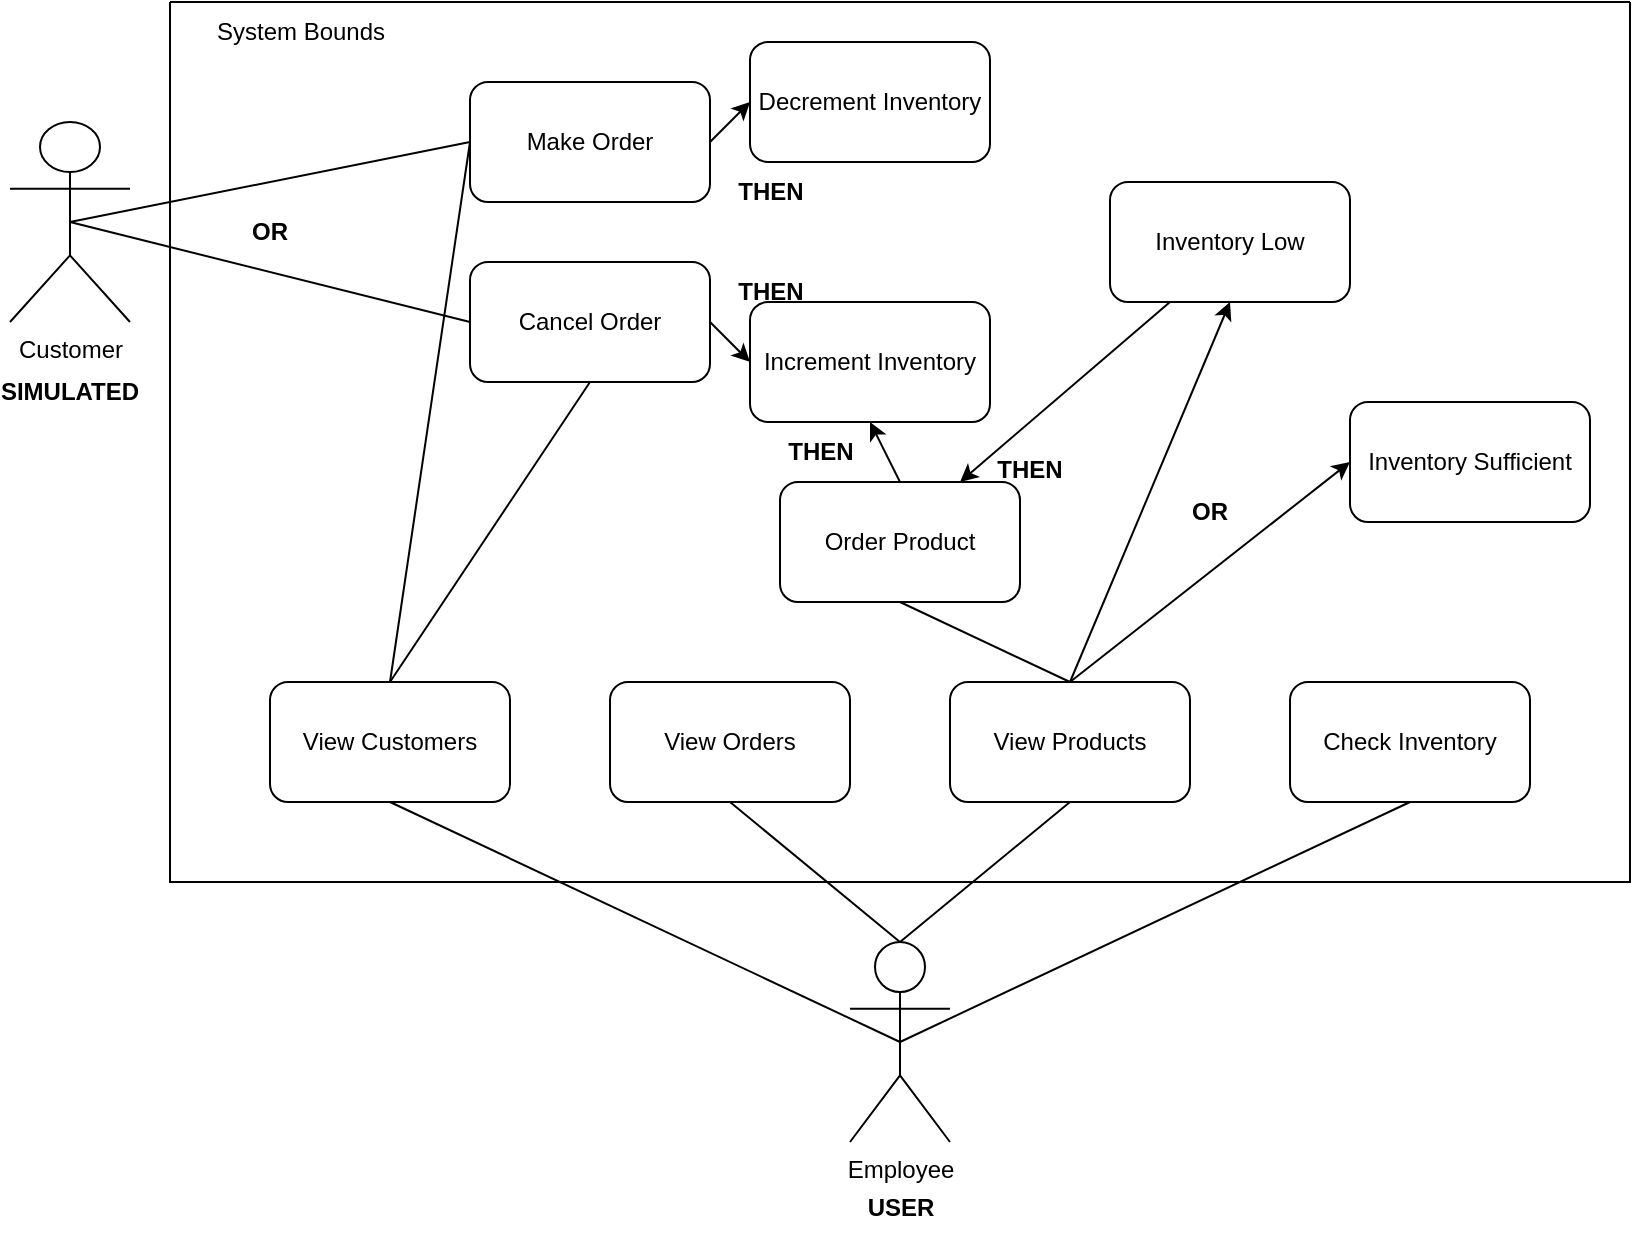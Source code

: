 <mxfile version="21.2.1" type="device">
  <diagram name="Page-1" id="_xHEEJTH3MvkhR-p7Dp3">
    <mxGraphModel dx="1658" dy="820" grid="1" gridSize="10" guides="1" tooltips="1" connect="1" arrows="1" fold="1" page="1" pageScale="1" pageWidth="850" pageHeight="1100" math="0" shadow="0">
      <root>
        <mxCell id="0" />
        <mxCell id="1" parent="0" />
        <mxCell id="-kQ0u5BdLZ8N0pFHM2hj-1" value="" style="swimlane;startSize=0;" parent="1" vertex="1">
          <mxGeometry x="100" y="241" width="730" height="440" as="geometry" />
        </mxCell>
        <mxCell id="-kQ0u5BdLZ8N0pFHM2hj-4" value="Make Order" style="rounded=1;whiteSpace=wrap;html=1;" parent="-kQ0u5BdLZ8N0pFHM2hj-1" vertex="1">
          <mxGeometry x="150" y="40" width="120" height="60" as="geometry" />
        </mxCell>
        <mxCell id="-kQ0u5BdLZ8N0pFHM2hj-5" value="Cancel Order" style="rounded=1;whiteSpace=wrap;html=1;" parent="-kQ0u5BdLZ8N0pFHM2hj-1" vertex="1">
          <mxGeometry x="150" y="130" width="120" height="60" as="geometry" />
        </mxCell>
        <mxCell id="-kQ0u5BdLZ8N0pFHM2hj-6" value="Check Inventory" style="rounded=1;whiteSpace=wrap;html=1;" parent="-kQ0u5BdLZ8N0pFHM2hj-1" vertex="1">
          <mxGeometry x="560" y="340" width="120" height="60" as="geometry" />
        </mxCell>
        <mxCell id="-kQ0u5BdLZ8N0pFHM2hj-7" value="Decrement Inventory" style="rounded=1;whiteSpace=wrap;html=1;" parent="-kQ0u5BdLZ8N0pFHM2hj-1" vertex="1">
          <mxGeometry x="290" y="20" width="120" height="60" as="geometry" />
        </mxCell>
        <mxCell id="-kQ0u5BdLZ8N0pFHM2hj-8" value="Increment Inventory" style="rounded=1;whiteSpace=wrap;html=1;" parent="-kQ0u5BdLZ8N0pFHM2hj-1" vertex="1">
          <mxGeometry x="290" y="150" width="120" height="60" as="geometry" />
        </mxCell>
        <mxCell id="-kQ0u5BdLZ8N0pFHM2hj-22" value="Inventory Sufficient" style="rounded=1;whiteSpace=wrap;html=1;" parent="-kQ0u5BdLZ8N0pFHM2hj-1" vertex="1">
          <mxGeometry x="590" y="200" width="120" height="60" as="geometry" />
        </mxCell>
        <mxCell id="-kQ0u5BdLZ8N0pFHM2hj-20" value="Inventory Low" style="rounded=1;whiteSpace=wrap;html=1;" parent="-kQ0u5BdLZ8N0pFHM2hj-1" vertex="1">
          <mxGeometry x="470" y="90" width="120" height="60" as="geometry" />
        </mxCell>
        <mxCell id="-kQ0u5BdLZ8N0pFHM2hj-25" value="Order Product" style="rounded=1;whiteSpace=wrap;html=1;" parent="-kQ0u5BdLZ8N0pFHM2hj-1" vertex="1">
          <mxGeometry x="305" y="240" width="120" height="60" as="geometry" />
        </mxCell>
        <mxCell id="-kQ0u5BdLZ8N0pFHM2hj-33" value="View Orders" style="rounded=1;whiteSpace=wrap;html=1;" parent="-kQ0u5BdLZ8N0pFHM2hj-1" vertex="1">
          <mxGeometry x="220" y="340" width="120" height="60" as="geometry" />
        </mxCell>
        <mxCell id="-kQ0u5BdLZ8N0pFHM2hj-34" value="View Customers" style="rounded=1;whiteSpace=wrap;html=1;" parent="-kQ0u5BdLZ8N0pFHM2hj-1" vertex="1">
          <mxGeometry x="50" y="340" width="120" height="60" as="geometry" />
        </mxCell>
        <mxCell id="-kQ0u5BdLZ8N0pFHM2hj-43" value="" style="endArrow=classic;html=1;rounded=0;entryX=0;entryY=0.5;entryDx=0;entryDy=0;exitX=1;exitY=0.5;exitDx=0;exitDy=0;" parent="-kQ0u5BdLZ8N0pFHM2hj-1" source="-kQ0u5BdLZ8N0pFHM2hj-4" target="-kQ0u5BdLZ8N0pFHM2hj-7" edge="1">
          <mxGeometry width="50" height="50" relative="1" as="geometry">
            <mxPoint x="190" y="70" as="sourcePoint" />
            <mxPoint x="240" y="20" as="targetPoint" />
          </mxGeometry>
        </mxCell>
        <mxCell id="-kQ0u5BdLZ8N0pFHM2hj-44" value="" style="endArrow=classic;html=1;rounded=0;entryX=0;entryY=0.5;entryDx=0;entryDy=0;exitX=1;exitY=0.5;exitDx=0;exitDy=0;" parent="-kQ0u5BdLZ8N0pFHM2hj-1" source="-kQ0u5BdLZ8N0pFHM2hj-5" target="-kQ0u5BdLZ8N0pFHM2hj-8" edge="1">
          <mxGeometry width="50" height="50" relative="1" as="geometry">
            <mxPoint x="200" y="280" as="sourcePoint" />
            <mxPoint x="250" y="230" as="targetPoint" />
          </mxGeometry>
        </mxCell>
        <mxCell id="-kQ0u5BdLZ8N0pFHM2hj-46" value="" style="endArrow=none;html=1;rounded=0;entryX=0.5;entryY=1;entryDx=0;entryDy=0;exitX=0.5;exitY=0;exitDx=0;exitDy=0;" parent="-kQ0u5BdLZ8N0pFHM2hj-1" source="-kQ0u5BdLZ8N0pFHM2hj-34" target="-kQ0u5BdLZ8N0pFHM2hj-5" edge="1">
          <mxGeometry width="50" height="50" relative="1" as="geometry">
            <mxPoint x="80" y="260" as="sourcePoint" />
            <mxPoint x="130" y="210" as="targetPoint" />
          </mxGeometry>
        </mxCell>
        <mxCell id="-kQ0u5BdLZ8N0pFHM2hj-47" value="" style="endArrow=none;html=1;rounded=0;entryX=0;entryY=0.5;entryDx=0;entryDy=0;exitX=0.5;exitY=0;exitDx=0;exitDy=0;" parent="-kQ0u5BdLZ8N0pFHM2hj-1" source="-kQ0u5BdLZ8N0pFHM2hj-34" target="-kQ0u5BdLZ8N0pFHM2hj-4" edge="1">
          <mxGeometry width="50" height="50" relative="1" as="geometry">
            <mxPoint x="50" y="280" as="sourcePoint" />
            <mxPoint x="100" y="230" as="targetPoint" />
          </mxGeometry>
        </mxCell>
        <mxCell id="-kQ0u5BdLZ8N0pFHM2hj-48" value="View Products" style="rounded=1;whiteSpace=wrap;html=1;" parent="-kQ0u5BdLZ8N0pFHM2hj-1" vertex="1">
          <mxGeometry x="390" y="340" width="120" height="60" as="geometry" />
        </mxCell>
        <mxCell id="-kQ0u5BdLZ8N0pFHM2hj-50" value="System Bounds" style="text;html=1;align=center;verticalAlign=middle;resizable=0;points=[];autosize=1;strokeColor=none;fillColor=none;" parent="-kQ0u5BdLZ8N0pFHM2hj-1" vertex="1">
          <mxGeometry x="10" width="110" height="30" as="geometry" />
        </mxCell>
        <mxCell id="-kQ0u5BdLZ8N0pFHM2hj-51" value="" style="endArrow=classic;html=1;rounded=0;entryX=0.5;entryY=1;entryDx=0;entryDy=0;exitX=0.5;exitY=0;exitDx=0;exitDy=0;" parent="-kQ0u5BdLZ8N0pFHM2hj-1" source="-kQ0u5BdLZ8N0pFHM2hj-48" target="-kQ0u5BdLZ8N0pFHM2hj-20" edge="1">
          <mxGeometry width="50" height="50" relative="1" as="geometry">
            <mxPoint x="440" y="270" as="sourcePoint" />
            <mxPoint x="490" y="220" as="targetPoint" />
          </mxGeometry>
        </mxCell>
        <mxCell id="-kQ0u5BdLZ8N0pFHM2hj-52" value="" style="endArrow=classic;html=1;rounded=0;entryX=0;entryY=0.5;entryDx=0;entryDy=0;exitX=0.5;exitY=0;exitDx=0;exitDy=0;" parent="-kQ0u5BdLZ8N0pFHM2hj-1" source="-kQ0u5BdLZ8N0pFHM2hj-48" target="-kQ0u5BdLZ8N0pFHM2hj-22" edge="1">
          <mxGeometry width="50" height="50" relative="1" as="geometry">
            <mxPoint x="500" y="290" as="sourcePoint" />
            <mxPoint x="550" y="240" as="targetPoint" />
          </mxGeometry>
        </mxCell>
        <mxCell id="-kQ0u5BdLZ8N0pFHM2hj-53" value="&lt;b&gt;OR&lt;/b&gt;" style="text;html=1;strokeColor=none;fillColor=none;align=center;verticalAlign=middle;whiteSpace=wrap;rounded=0;" parent="-kQ0u5BdLZ8N0pFHM2hj-1" vertex="1">
          <mxGeometry x="20" y="100" width="60" height="30" as="geometry" />
        </mxCell>
        <mxCell id="-kQ0u5BdLZ8N0pFHM2hj-56" value="&lt;b&gt;OR&lt;/b&gt;" style="text;html=1;strokeColor=none;fillColor=none;align=center;verticalAlign=middle;whiteSpace=wrap;rounded=0;" parent="-kQ0u5BdLZ8N0pFHM2hj-1" vertex="1">
          <mxGeometry x="490" y="240" width="60" height="30" as="geometry" />
        </mxCell>
        <mxCell id="-kQ0u5BdLZ8N0pFHM2hj-57" value="" style="endArrow=classic;html=1;rounded=0;exitX=0.25;exitY=1;exitDx=0;exitDy=0;entryX=0.75;entryY=0;entryDx=0;entryDy=0;" parent="-kQ0u5BdLZ8N0pFHM2hj-1" source="-kQ0u5BdLZ8N0pFHM2hj-20" target="-kQ0u5BdLZ8N0pFHM2hj-25" edge="1">
          <mxGeometry width="50" height="50" relative="1" as="geometry">
            <mxPoint x="220" y="300" as="sourcePoint" />
            <mxPoint x="270" y="250" as="targetPoint" />
          </mxGeometry>
        </mxCell>
        <mxCell id="-kQ0u5BdLZ8N0pFHM2hj-59" value="&lt;b&gt;THEN&lt;/b&gt;" style="text;html=1;strokeColor=none;fillColor=none;align=center;verticalAlign=middle;whiteSpace=wrap;rounded=0;" parent="-kQ0u5BdLZ8N0pFHM2hj-1" vertex="1">
          <mxGeometry x="400" y="219" width="60" height="30" as="geometry" />
        </mxCell>
        <mxCell id="-kQ0u5BdLZ8N0pFHM2hj-60" value="" style="endArrow=none;html=1;rounded=0;exitX=0.5;exitY=0;exitDx=0;exitDy=0;entryX=0.5;entryY=1;entryDx=0;entryDy=0;" parent="-kQ0u5BdLZ8N0pFHM2hj-1" source="-kQ0u5BdLZ8N0pFHM2hj-48" target="-kQ0u5BdLZ8N0pFHM2hj-25" edge="1">
          <mxGeometry width="50" height="50" relative="1" as="geometry">
            <mxPoint x="220" y="330" as="sourcePoint" />
            <mxPoint x="270" y="280" as="targetPoint" />
          </mxGeometry>
        </mxCell>
        <mxCell id="-kQ0u5BdLZ8N0pFHM2hj-61" value="&lt;b&gt;THEN&lt;/b&gt;" style="text;html=1;align=center;verticalAlign=middle;resizable=0;points=[];autosize=1;strokeColor=none;fillColor=none;" parent="-kQ0u5BdLZ8N0pFHM2hj-1" vertex="1">
          <mxGeometry x="270" y="80" width="60" height="30" as="geometry" />
        </mxCell>
        <mxCell id="-kQ0u5BdLZ8N0pFHM2hj-62" value="&lt;b&gt;THEN&lt;/b&gt;" style="text;html=1;align=center;verticalAlign=middle;resizable=0;points=[];autosize=1;strokeColor=none;fillColor=none;" parent="-kQ0u5BdLZ8N0pFHM2hj-1" vertex="1">
          <mxGeometry x="270" y="130" width="60" height="30" as="geometry" />
        </mxCell>
        <mxCell id="XXS2FZA_MLmcG4iPWI_T-1" value="" style="endArrow=classic;html=1;rounded=0;entryX=0.5;entryY=1;entryDx=0;entryDy=0;exitX=0.5;exitY=0;exitDx=0;exitDy=0;" edge="1" parent="-kQ0u5BdLZ8N0pFHM2hj-1" source="-kQ0u5BdLZ8N0pFHM2hj-25" target="-kQ0u5BdLZ8N0pFHM2hj-8">
          <mxGeometry width="50" height="50" relative="1" as="geometry">
            <mxPoint x="240" y="289" as="sourcePoint" />
            <mxPoint x="290" y="239" as="targetPoint" />
          </mxGeometry>
        </mxCell>
        <mxCell id="XXS2FZA_MLmcG4iPWI_T-2" value="&lt;b&gt;THEN&lt;/b&gt;" style="text;html=1;align=center;verticalAlign=middle;resizable=0;points=[];autosize=1;strokeColor=none;fillColor=none;" vertex="1" parent="-kQ0u5BdLZ8N0pFHM2hj-1">
          <mxGeometry x="295" y="210" width="60" height="30" as="geometry" />
        </mxCell>
        <mxCell id="-kQ0u5BdLZ8N0pFHM2hj-2" value="Customer" style="shape=umlActor;verticalLabelPosition=bottom;verticalAlign=top;html=1;outlineConnect=0;" parent="1" vertex="1">
          <mxGeometry x="20" y="301" width="60" height="100" as="geometry" />
        </mxCell>
        <mxCell id="-kQ0u5BdLZ8N0pFHM2hj-3" value="Employee" style="shape=umlActor;verticalLabelPosition=bottom;verticalAlign=top;html=1;outlineConnect=0;" parent="1" vertex="1">
          <mxGeometry x="440" y="711" width="50" height="100" as="geometry" />
        </mxCell>
        <mxCell id="-kQ0u5BdLZ8N0pFHM2hj-12" value="" style="endArrow=none;html=1;rounded=0;entryX=0;entryY=0.5;entryDx=0;entryDy=0;exitX=0.5;exitY=0.5;exitDx=0;exitDy=0;exitPerimeter=0;" parent="1" source="-kQ0u5BdLZ8N0pFHM2hj-2" target="-kQ0u5BdLZ8N0pFHM2hj-4" edge="1">
          <mxGeometry width="50" height="50" relative="1" as="geometry">
            <mxPoint x="190" y="401" as="sourcePoint" />
            <mxPoint x="240" y="351" as="targetPoint" />
          </mxGeometry>
        </mxCell>
        <mxCell id="-kQ0u5BdLZ8N0pFHM2hj-13" value="" style="endArrow=none;html=1;rounded=0;entryX=0;entryY=0.5;entryDx=0;entryDy=0;exitX=0.5;exitY=0.5;exitDx=0;exitDy=0;exitPerimeter=0;" parent="1" source="-kQ0u5BdLZ8N0pFHM2hj-2" target="-kQ0u5BdLZ8N0pFHM2hj-5" edge="1">
          <mxGeometry width="50" height="50" relative="1" as="geometry">
            <mxPoint x="60" y="551" as="sourcePoint" />
            <mxPoint x="110" y="501" as="targetPoint" />
          </mxGeometry>
        </mxCell>
        <mxCell id="-kQ0u5BdLZ8N0pFHM2hj-35" value="" style="endArrow=none;html=1;rounded=0;entryX=0.5;entryY=1;entryDx=0;entryDy=0;exitX=0.5;exitY=0;exitDx=0;exitDy=0;exitPerimeter=0;" parent="1" source="-kQ0u5BdLZ8N0pFHM2hj-3" target="-kQ0u5BdLZ8N0pFHM2hj-33" edge="1">
          <mxGeometry width="50" height="50" relative="1" as="geometry">
            <mxPoint x="440" y="651" as="sourcePoint" />
            <mxPoint x="490" y="601" as="targetPoint" />
          </mxGeometry>
        </mxCell>
        <mxCell id="-kQ0u5BdLZ8N0pFHM2hj-36" value="" style="endArrow=none;html=1;rounded=0;entryX=0.5;entryY=1;entryDx=0;entryDy=0;exitX=0.5;exitY=0.5;exitDx=0;exitDy=0;exitPerimeter=0;" parent="1" source="-kQ0u5BdLZ8N0pFHM2hj-3" target="-kQ0u5BdLZ8N0pFHM2hj-34" edge="1">
          <mxGeometry width="50" height="50" relative="1" as="geometry">
            <mxPoint x="465" y="761" as="sourcePoint" />
            <mxPoint x="220" y="611" as="targetPoint" />
          </mxGeometry>
        </mxCell>
        <mxCell id="-kQ0u5BdLZ8N0pFHM2hj-40" value="" style="endArrow=none;html=1;rounded=0;entryX=0.5;entryY=1;entryDx=0;entryDy=0;exitX=0.5;exitY=0.5;exitDx=0;exitDy=0;exitPerimeter=0;" parent="1" source="-kQ0u5BdLZ8N0pFHM2hj-3" target="-kQ0u5BdLZ8N0pFHM2hj-6" edge="1">
          <mxGeometry width="50" height="50" relative="1" as="geometry">
            <mxPoint x="570" y="461" as="sourcePoint" />
            <mxPoint x="620" y="411" as="targetPoint" />
          </mxGeometry>
        </mxCell>
        <mxCell id="-kQ0u5BdLZ8N0pFHM2hj-49" value="" style="endArrow=none;html=1;rounded=0;entryX=0.5;entryY=1;entryDx=0;entryDy=0;exitX=0.5;exitY=0;exitDx=0;exitDy=0;exitPerimeter=0;" parent="1" source="-kQ0u5BdLZ8N0pFHM2hj-3" target="-kQ0u5BdLZ8N0pFHM2hj-48" edge="1">
          <mxGeometry width="50" height="50" relative="1" as="geometry">
            <mxPoint x="490" y="671" as="sourcePoint" />
            <mxPoint x="540" y="621" as="targetPoint" />
          </mxGeometry>
        </mxCell>
        <mxCell id="-kQ0u5BdLZ8N0pFHM2hj-63" value="&lt;b&gt;SIMULATED&lt;/b&gt;" style="text;html=1;strokeColor=none;fillColor=none;align=center;verticalAlign=middle;whiteSpace=wrap;rounded=0;" parent="1" vertex="1">
          <mxGeometry x="20" y="421" width="60" height="30" as="geometry" />
        </mxCell>
        <mxCell id="-kQ0u5BdLZ8N0pFHM2hj-64" value="&lt;b&gt;USER&lt;/b&gt;" style="text;html=1;align=center;verticalAlign=middle;resizable=0;points=[];autosize=1;strokeColor=none;fillColor=none;" parent="1" vertex="1">
          <mxGeometry x="435" y="829" width="60" height="30" as="geometry" />
        </mxCell>
      </root>
    </mxGraphModel>
  </diagram>
</mxfile>
